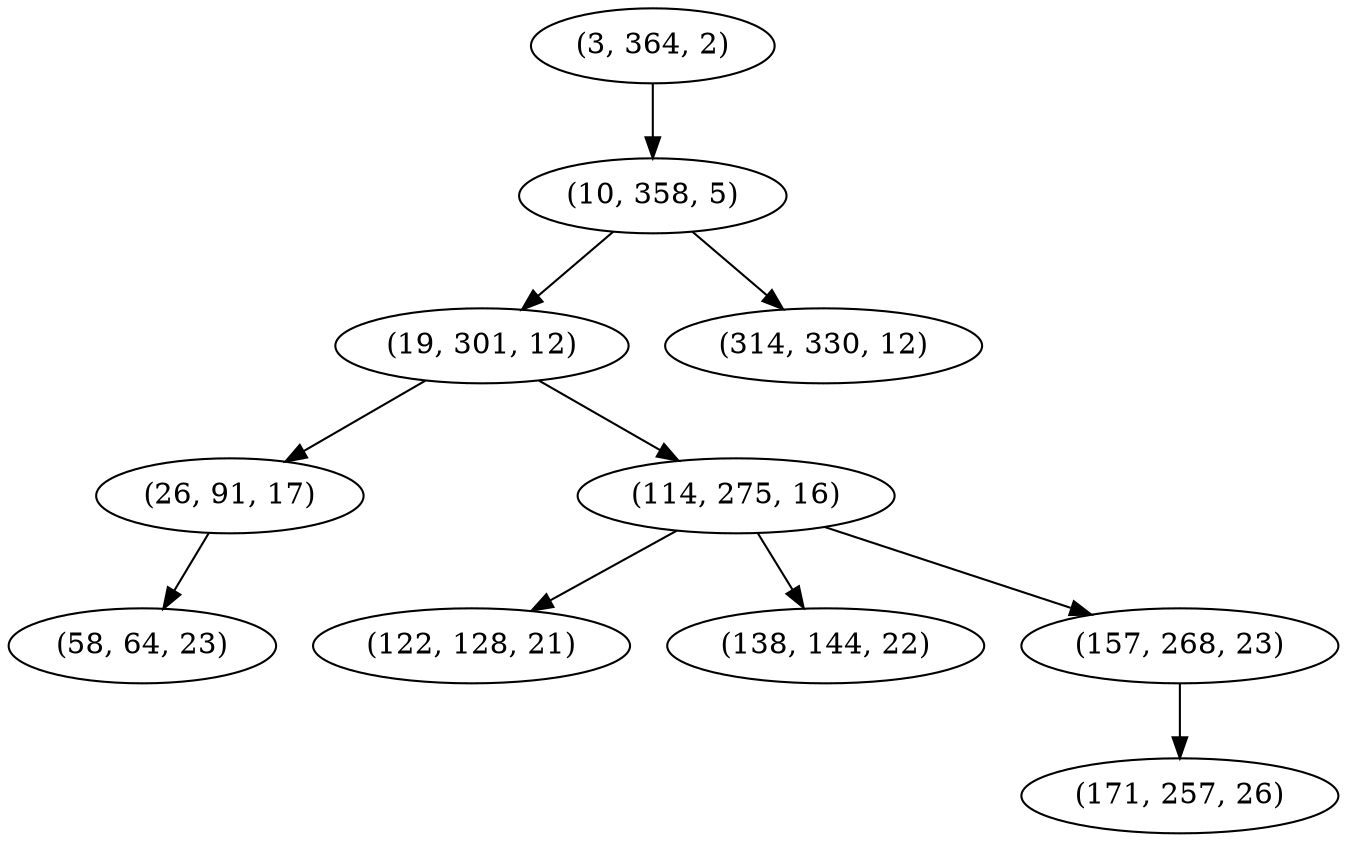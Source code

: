 digraph tree {
    "(3, 364, 2)";
    "(10, 358, 5)";
    "(19, 301, 12)";
    "(26, 91, 17)";
    "(58, 64, 23)";
    "(114, 275, 16)";
    "(122, 128, 21)";
    "(138, 144, 22)";
    "(157, 268, 23)";
    "(171, 257, 26)";
    "(314, 330, 12)";
    "(3, 364, 2)" -> "(10, 358, 5)";
    "(10, 358, 5)" -> "(19, 301, 12)";
    "(10, 358, 5)" -> "(314, 330, 12)";
    "(19, 301, 12)" -> "(26, 91, 17)";
    "(19, 301, 12)" -> "(114, 275, 16)";
    "(26, 91, 17)" -> "(58, 64, 23)";
    "(114, 275, 16)" -> "(122, 128, 21)";
    "(114, 275, 16)" -> "(138, 144, 22)";
    "(114, 275, 16)" -> "(157, 268, 23)";
    "(157, 268, 23)" -> "(171, 257, 26)";
}
